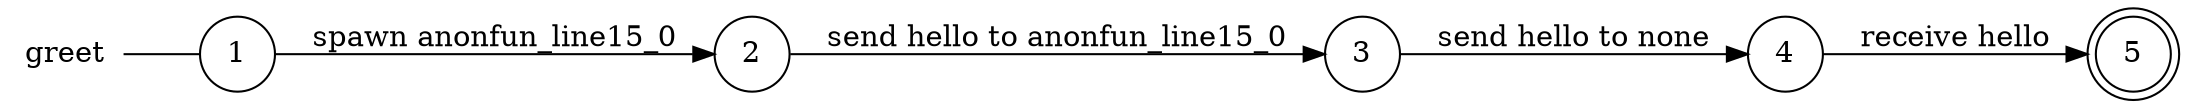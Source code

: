 digraph greet {
	rankdir="LR";
	n_0 [label="greet", shape="plaintext"];
	n_1 [id="5", shape=doublecircle, label="5"];
	n_2 [id="1", shape=circle, label="1"];
	n_0 -> n_2 [arrowhead=none];
	n_3 [id="2", shape=circle, label="2"];
	n_4 [id="4", shape=circle, label="4"];
	n_5 [id="3", shape=circle, label="3"];

	n_4 -> n_1 [id="[$e|3]", label="receive hello"];
	n_2 -> n_3 [id="[$e|1]", label="spawn anonfun_line15_0"];
	n_3 -> n_5 [id="[$e|0]", label="send hello to anonfun_line15_0"];
	n_5 -> n_4 [id="[$e|2]", label="send hello to none"];
}
